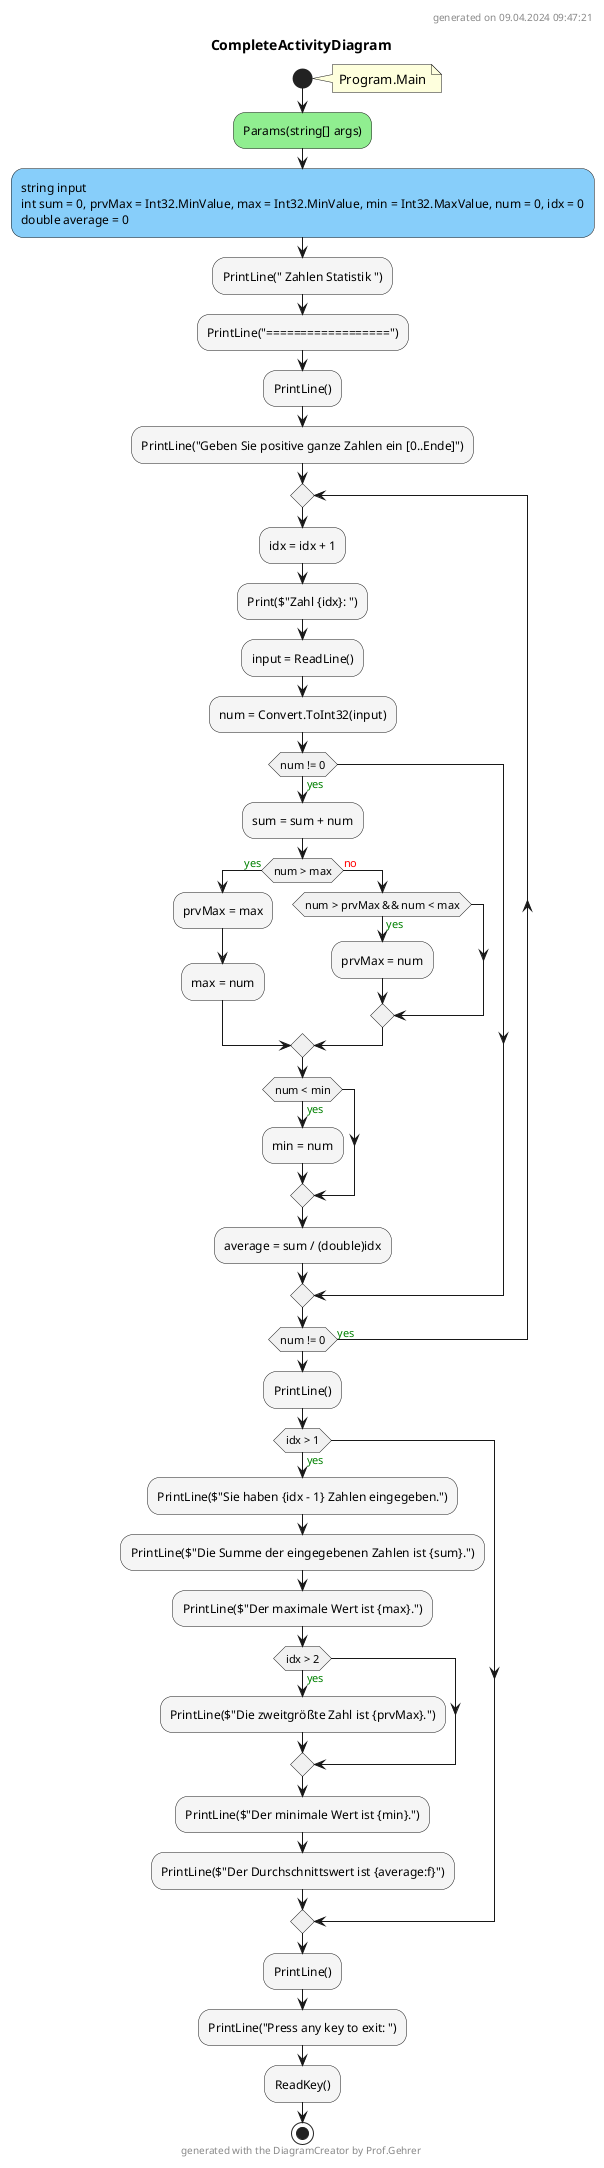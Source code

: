 @startuml CompleteActivityDiagram
header
generated on 09.04.2024 09:47:21
end header
title CompleteActivityDiagram
start
note right:  Program.Main
#LightGreen:Params(string[] args);
#LightSkyBlue:string input\nint sum = 0, prvMax = Int32.MinValue, max = Int32.MinValue, min = Int32.MaxValue, num = 0, idx = 0\ndouble average = 0;
#WhiteSmoke:PrintLine(" Zahlen Statistik ");
#WhiteSmoke:PrintLine("==================");
#WhiteSmoke:PrintLine();
#WhiteSmoke:PrintLine("Geben Sie positive ganze Zahlen ein [0..Ende]");
repeat
        #WhiteSmoke:idx = idx + 1;
        #WhiteSmoke:Print($"Zahl {idx}: ");
        #WhiteSmoke:input = ReadLine();
        #WhiteSmoke:num = Convert.ToInt32(input);
        if (num != 0) then (<color:green>yes)
                #WhiteSmoke:sum = sum + num;
                if (num > max) then (<color:green>yes)
                        #WhiteSmoke:prvMax = max;
                        #WhiteSmoke:max = num;
                    else (<color:red>no)
                        if (num > prvMax && num < max) then (<color:green>yes)
                                #WhiteSmoke:prvMax = num;
                        endif
                endif
                if (num < min) then (<color:green>yes)
                        #WhiteSmoke:min = num;
                endif
                #WhiteSmoke:average = sum / (double)idx;
        endif
repeat while (num != 0) is (<color:green>yes)
#WhiteSmoke:PrintLine();
if (idx > 1) then (<color:green>yes)
        #WhiteSmoke:PrintLine($"Sie haben {idx - 1} Zahlen eingegeben.");
        #WhiteSmoke:PrintLine($"Die Summe der eingegebenen Zahlen ist {sum}.");
        #WhiteSmoke:PrintLine($"Der maximale Wert ist {max}.");
        if (idx > 2) then (<color:green>yes)
                #WhiteSmoke:PrintLine($"Die zweitgrößte Zahl ist {prvMax}.");
        endif
        #WhiteSmoke:PrintLine($"Der minimale Wert ist {min}.");
        #WhiteSmoke:PrintLine($"Der Durchschnittswert ist {average:f}");
endif
#WhiteSmoke:PrintLine();
#WhiteSmoke:PrintLine("Press any key to exit: ");
#WhiteSmoke:ReadKey();
stop
footer
generated with the DiagramCreator by Prof.Gehrer
end footer
@enduml
